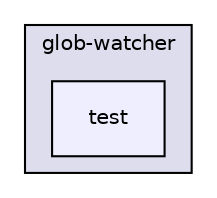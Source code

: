 digraph "gulp-src/node_modules/gulp/node_modules/vinyl-fs/node_modules/glob-watcher/test" {
  compound=true
  node [ fontsize="10", fontname="Helvetica"];
  edge [ labelfontsize="10", labelfontname="Helvetica"];
  subgraph clusterdir_c9dfa17b5c266cd52045fe1575f3327f {
    graph [ bgcolor="#ddddee", pencolor="black", label="glob-watcher" fontname="Helvetica", fontsize="10", URL="dir_c9dfa17b5c266cd52045fe1575f3327f.html"]
  dir_0ad1b8f0caf11098e42d67dc257d3bc0 [shape=box, label="test", style="filled", fillcolor="#eeeeff", pencolor="black", URL="dir_0ad1b8f0caf11098e42d67dc257d3bc0.html"];
  }
}
